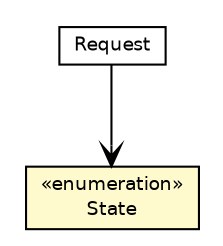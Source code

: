 #!/usr/local/bin/dot
#
# Class diagram 
# Generated by UMLGraph version 5.4 (http://www.umlgraph.org/)
#

digraph G {
	edge [fontname="Helvetica",fontsize=10,labelfontname="Helvetica",labelfontsize=10];
	node [fontname="Helvetica",fontsize=10,shape=plaintext];
	nodesep=0.25;
	ranksep=0.5;
	// jsl.modeling.elements.resource.Request
	c176232 [label=<<table title="jsl.modeling.elements.resource.Request" border="0" cellborder="1" cellspacing="0" cellpadding="2" port="p" href="./Request.html">
		<tr><td><table border="0" cellspacing="0" cellpadding="1">
<tr><td align="center" balign="center"> Request </td></tr>
		</table></td></tr>
		</table>>, URL="./Request.html", fontname="Helvetica", fontcolor="black", fontsize=9.0];
	// jsl.modeling.elements.resource.Request.State
	c176233 [label=<<table title="jsl.modeling.elements.resource.Request.State" border="0" cellborder="1" cellspacing="0" cellpadding="2" port="p" bgcolor="lemonChiffon" href="./Request.State.html">
		<tr><td><table border="0" cellspacing="0" cellpadding="1">
<tr><td align="center" balign="center"> &#171;enumeration&#187; </td></tr>
<tr><td align="center" balign="center"> State </td></tr>
		</table></td></tr>
		</table>>, URL="./Request.State.html", fontname="Helvetica", fontcolor="black", fontsize=9.0];
	// jsl.modeling.elements.resource.Request NAVASSOC jsl.modeling.elements.resource.Request.State
	c176232:p -> c176233:p [taillabel="", label="", headlabel="", fontname="Helvetica", fontcolor="black", fontsize=10.0, color="black", arrowhead=open];
}

